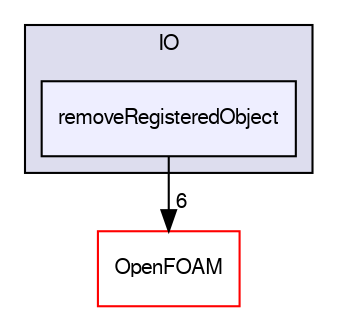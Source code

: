 digraph "src/postProcessing/functionObjects/IO/removeRegisteredObject" {
  bgcolor=transparent;
  compound=true
  node [ fontsize="10", fontname="FreeSans"];
  edge [ labelfontsize="10", labelfontname="FreeSans"];
  subgraph clusterdir_7e1bbf069e430012628b2cf2bdbee7f2 {
    graph [ bgcolor="#ddddee", pencolor="black", label="IO" fontname="FreeSans", fontsize="10", URL="dir_7e1bbf069e430012628b2cf2bdbee7f2.html"]
  dir_f612505bc93196b087b6eabafa9dc630 [shape=box, label="removeRegisteredObject", style="filled", fillcolor="#eeeeff", pencolor="black", URL="dir_f612505bc93196b087b6eabafa9dc630.html"];
  }
  dir_c5473ff19b20e6ec4dfe5c310b3778a8 [shape=box label="OpenFOAM" color="red" URL="dir_c5473ff19b20e6ec4dfe5c310b3778a8.html"];
  dir_f612505bc93196b087b6eabafa9dc630->dir_c5473ff19b20e6ec4dfe5c310b3778a8 [headlabel="6", labeldistance=1.5 headhref="dir_002323_001732.html"];
}
